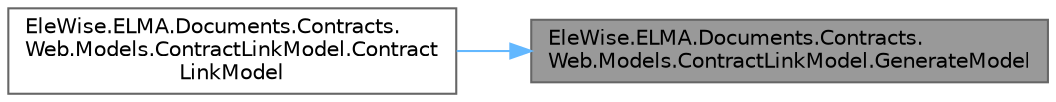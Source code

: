digraph "EleWise.ELMA.Documents.Contracts.Web.Models.ContractLinkModel.GenerateModel"
{
 // LATEX_PDF_SIZE
  bgcolor="transparent";
  edge [fontname=Helvetica,fontsize=10,labelfontname=Helvetica,labelfontsize=10];
  node [fontname=Helvetica,fontsize=10,shape=box,height=0.2,width=0.4];
  rankdir="RL";
  Node1 [id="Node000001",label="EleWise.ELMA.Documents.Contracts.\lWeb.Models.ContractLinkModel.GenerateModel",height=0.2,width=0.4,color="gray40", fillcolor="grey60", style="filled", fontcolor="black",tooltip="Создать модель по договору"];
  Node1 -> Node2 [id="edge1_Node000001_Node000002",dir="back",color="steelblue1",style="solid",tooltip=" "];
  Node2 [id="Node000002",label="EleWise.ELMA.Documents.Contracts.\lWeb.Models.ContractLinkModel.Contract\lLinkModel",height=0.2,width=0.4,color="grey40", fillcolor="white", style="filled",URL="$class_ele_wise_1_1_e_l_m_a_1_1_documents_1_1_contracts_1_1_web_1_1_models_1_1_contract_link_model.html#a2e4b5329e3206d82c9ac7dda02cb0bb0",tooltip="Конструктор, создающий модель по договору"];
}
